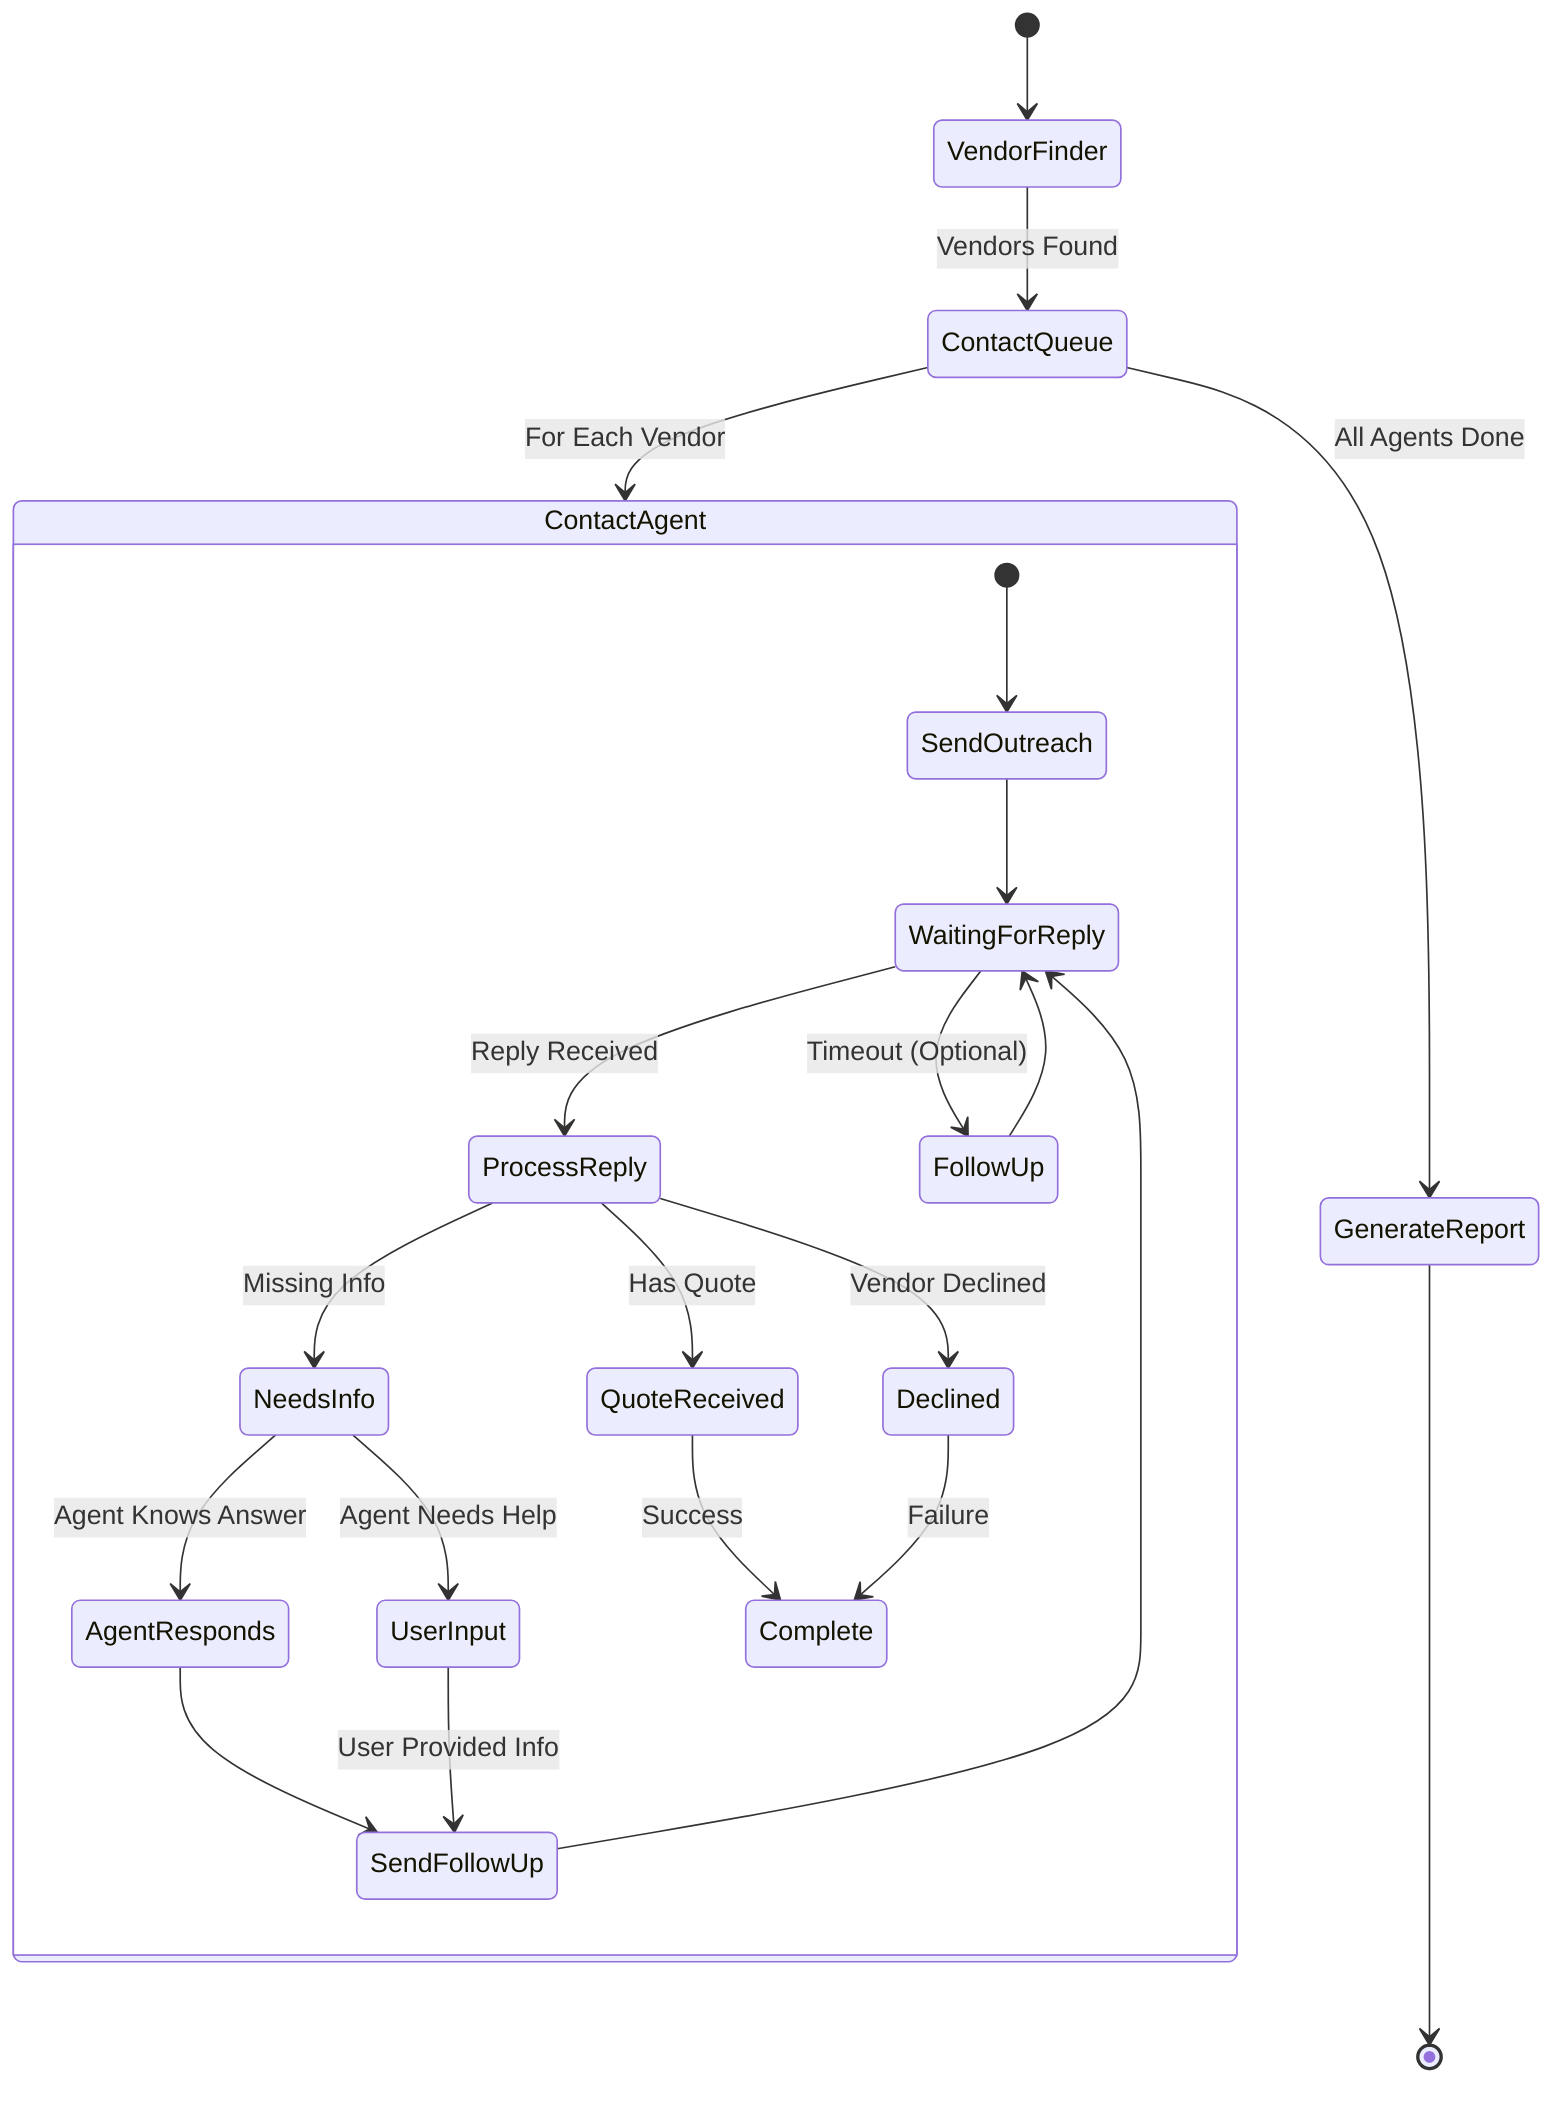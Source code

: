 stateDiagram-v2
    [*] --> VendorFinder
    VendorFinder --> ContactQueue: Vendors Found
    
    ContactQueue --> ContactAgent: For Each Vendor
    ContactQueue --> GenerateReport: All Agents Done
    
    state ContactAgent {
        [*] --> SendOutreach
        SendOutreach --> WaitingForReply
        
        WaitingForReply --> ProcessReply: Reply Received
        WaitingForReply --> FollowUp: Timeout (Optional)
        FollowUp --> WaitingForReply
        
        ProcessReply --> QuoteReceived: Has Quote
        ProcessReply --> NeedsInfo: Missing Info
        ProcessReply --> Declined: Vendor Declined
        
        NeedsInfo --> AgentResponds: Agent Knows Answer
        NeedsInfo --> UserInput: Agent Needs Help
        
        AgentResponds --> SendFollowUp
        UserInput --> SendFollowUp: User Provided Info
        
        SendFollowUp --> WaitingForReply
        
        QuoteReceived --> Complete: Success
        Declined --> Complete: Failure
    }
    
    GenerateReport --> [*]